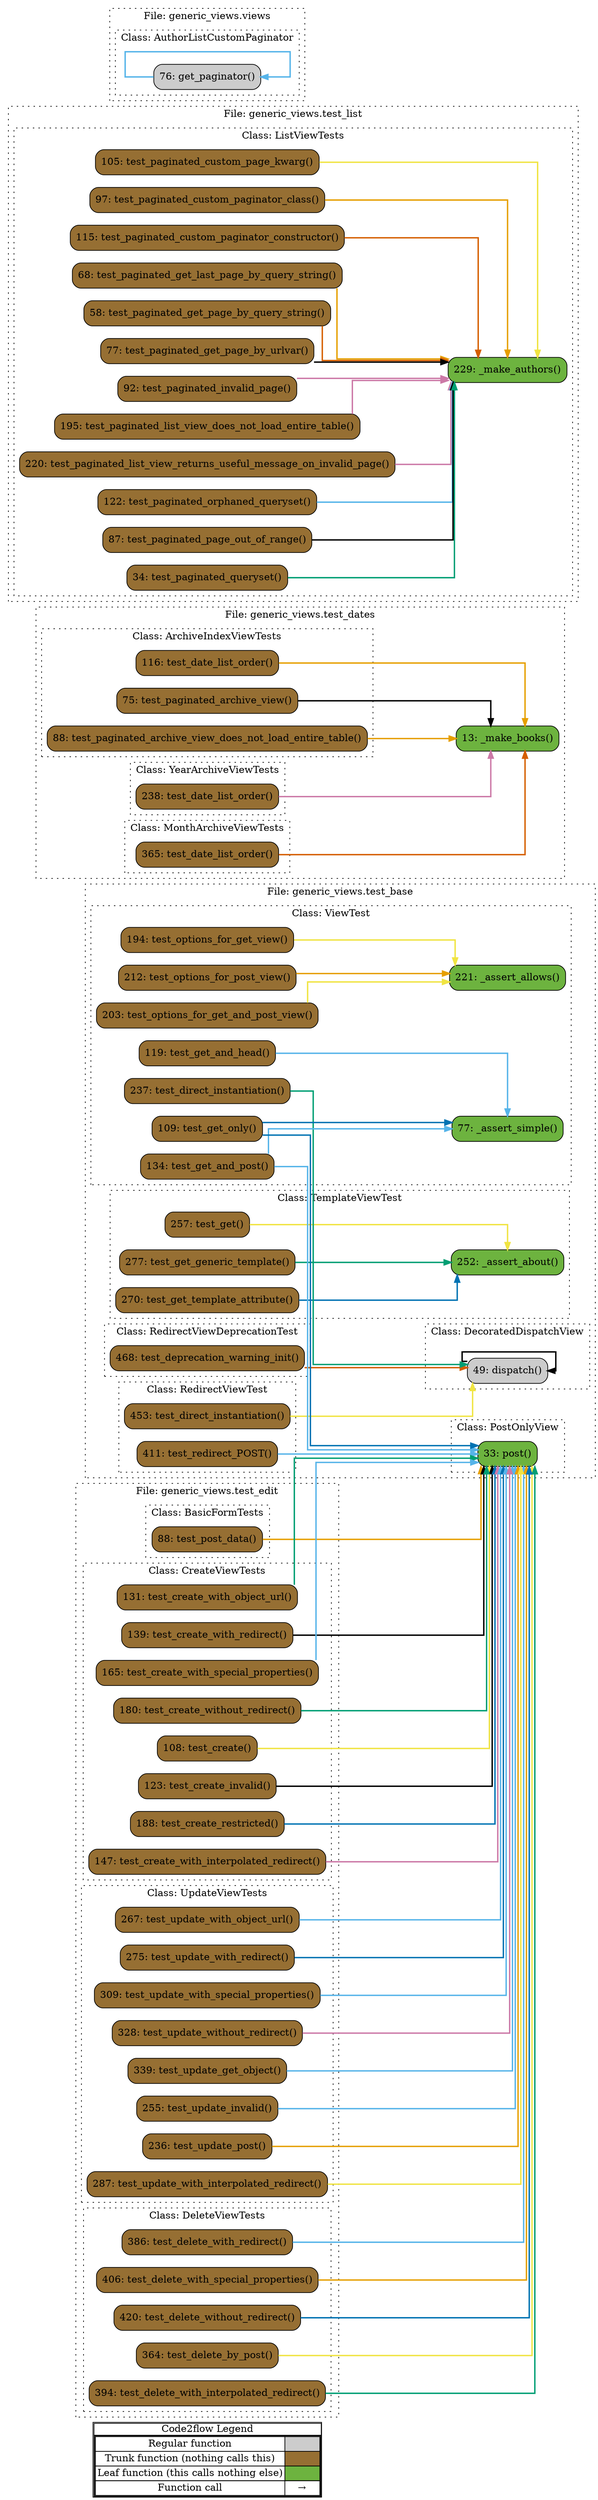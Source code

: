 digraph G {
concentrate=true;
splines="ortho";
rankdir="LR";
subgraph legend{
    rank = min;
    label = "legend";
    Legend [shape=none, margin=0, label = <
        <table cellspacing="0" cellpadding="0" border="1"><tr><td>Code2flow Legend</td></tr><tr><td>
        <table cellspacing="0">
        <tr><td>Regular function</td><td width="50px" bgcolor='#cccccc'></td></tr>
        <tr><td>Trunk function (nothing calls this)</td><td bgcolor='#966F33'></td></tr>
        <tr><td>Leaf function (this calls nothing else)</td><td bgcolor='#6db33f'></td></tr>
        <tr><td>Function call</td><td><font color='black'>&#8594;</font></td></tr>
        </table></td></tr></table>
        >];
}node_9d2dcd88 [label="49: dispatch()" name="generic_views.test_base::DecoratedDispatchView.dispatch" shape="rect" style="rounded,filled" fillcolor="#cccccc" ];
node_3ec17cf9 [label="33: post()" name="generic_views.test_base::PostOnlyView.post" shape="rect" style="rounded,filled" fillcolor="#6db33f" ];
node_9af1a2de [label="468: test_deprecation_warning_init()" name="generic_views.test_base::RedirectViewDeprecationTest.test_deprecation_warning_init" shape="rect" style="rounded,filled" fillcolor="#966F33" ];
node_3887ba3c [label="453: test_direct_instantiation()" name="generic_views.test_base::RedirectViewTest.test_direct_instantiation" shape="rect" style="rounded,filled" fillcolor="#966F33" ];
node_ceeb25ea [label="411: test_redirect_POST()" name="generic_views.test_base::RedirectViewTest.test_redirect_POST" shape="rect" style="rounded,filled" fillcolor="#966F33" ];
node_bbb3bea6 [label="252: _assert_about()" name="generic_views.test_base::TemplateViewTest._assert_about" shape="rect" style="rounded,filled" fillcolor="#6db33f" ];
node_dc3cb4ec [label="257: test_get()" name="generic_views.test_base::TemplateViewTest.test_get" shape="rect" style="rounded,filled" fillcolor="#966F33" ];
node_a27fab53 [label="277: test_get_generic_template()" name="generic_views.test_base::TemplateViewTest.test_get_generic_template" shape="rect" style="rounded,filled" fillcolor="#966F33" ];
node_26da7cf5 [label="270: test_get_template_attribute()" name="generic_views.test_base::TemplateViewTest.test_get_template_attribute" shape="rect" style="rounded,filled" fillcolor="#966F33" ];
node_eb146a74 [label="221: _assert_allows()" name="generic_views.test_base::ViewTest._assert_allows" shape="rect" style="rounded,filled" fillcolor="#6db33f" ];
node_fe291594 [label="77: _assert_simple()" name="generic_views.test_base::ViewTest._assert_simple" shape="rect" style="rounded,filled" fillcolor="#6db33f" ];
node_f601ead3 [label="237: test_direct_instantiation()" name="generic_views.test_base::ViewTest.test_direct_instantiation" shape="rect" style="rounded,filled" fillcolor="#966F33" ];
node_82f025ba [label="119: test_get_and_head()" name="generic_views.test_base::ViewTest.test_get_and_head" shape="rect" style="rounded,filled" fillcolor="#966F33" ];
node_a7007d12 [label="134: test_get_and_post()" name="generic_views.test_base::ViewTest.test_get_and_post" shape="rect" style="rounded,filled" fillcolor="#966F33" ];
node_393905b5 [label="109: test_get_only()" name="generic_views.test_base::ViewTest.test_get_only" shape="rect" style="rounded,filled" fillcolor="#966F33" ];
node_f047732c [label="203: test_options_for_get_and_post_view()" name="generic_views.test_base::ViewTest.test_options_for_get_and_post_view" shape="rect" style="rounded,filled" fillcolor="#966F33" ];
node_85ad3884 [label="194: test_options_for_get_view()" name="generic_views.test_base::ViewTest.test_options_for_get_view" shape="rect" style="rounded,filled" fillcolor="#966F33" ];
node_d873c6f9 [label="212: test_options_for_post_view()" name="generic_views.test_base::ViewTest.test_options_for_post_view" shape="rect" style="rounded,filled" fillcolor="#966F33" ];
node_d8fd5eb9 [label="116: test_date_list_order()" name="generic_views.test_dates::ArchiveIndexViewTests.test_date_list_order" shape="rect" style="rounded,filled" fillcolor="#966F33" ];
node_e365a0d0 [label="75: test_paginated_archive_view()" name="generic_views.test_dates::ArchiveIndexViewTests.test_paginated_archive_view" shape="rect" style="rounded,filled" fillcolor="#966F33" ];
node_c6101ff9 [label="88: test_paginated_archive_view_does_not_load_entire_table()" name="generic_views.test_dates::ArchiveIndexViewTests.test_paginated_archive_view_does_not_load_entire_table" shape="rect" style="rounded,filled" fillcolor="#966F33" ];
node_5bbf2fc6 [label="365: test_date_list_order()" name="generic_views.test_dates::MonthArchiveViewTests.test_date_list_order" shape="rect" style="rounded,filled" fillcolor="#966F33" ];
node_a9dbcc1f [label="238: test_date_list_order()" name="generic_views.test_dates::YearArchiveViewTests.test_date_list_order" shape="rect" style="rounded,filled" fillcolor="#966F33" ];
node_e5e98a62 [label="13: _make_books()" name="generic_views.test_dates::_make_books" shape="rect" style="rounded,filled" fillcolor="#6db33f" ];
node_c8339331 [label="88: test_post_data()" name="generic_views.test_edit::BasicFormTests.test_post_data" shape="rect" style="rounded,filled" fillcolor="#966F33" ];
node_aa882354 [label="108: test_create()" name="generic_views.test_edit::CreateViewTests.test_create" shape="rect" style="rounded,filled" fillcolor="#966F33" ];
node_ef9a9d30 [label="123: test_create_invalid()" name="generic_views.test_edit::CreateViewTests.test_create_invalid" shape="rect" style="rounded,filled" fillcolor="#966F33" ];
node_35b02cdd [label="188: test_create_restricted()" name="generic_views.test_edit::CreateViewTests.test_create_restricted" shape="rect" style="rounded,filled" fillcolor="#966F33" ];
node_702ae967 [label="147: test_create_with_interpolated_redirect()" name="generic_views.test_edit::CreateViewTests.test_create_with_interpolated_redirect" shape="rect" style="rounded,filled" fillcolor="#966F33" ];
node_008fd60b [label="131: test_create_with_object_url()" name="generic_views.test_edit::CreateViewTests.test_create_with_object_url" shape="rect" style="rounded,filled" fillcolor="#966F33" ];
node_3217b528 [label="139: test_create_with_redirect()" name="generic_views.test_edit::CreateViewTests.test_create_with_redirect" shape="rect" style="rounded,filled" fillcolor="#966F33" ];
node_e41e9822 [label="165: test_create_with_special_properties()" name="generic_views.test_edit::CreateViewTests.test_create_with_special_properties" shape="rect" style="rounded,filled" fillcolor="#966F33" ];
node_4b526613 [label="180: test_create_without_redirect()" name="generic_views.test_edit::CreateViewTests.test_create_without_redirect" shape="rect" style="rounded,filled" fillcolor="#966F33" ];
node_b0f7ad04 [label="364: test_delete_by_post()" name="generic_views.test_edit::DeleteViewTests.test_delete_by_post" shape="rect" style="rounded,filled" fillcolor="#966F33" ];
node_a7d2ef2b [label="394: test_delete_with_interpolated_redirect()" name="generic_views.test_edit::DeleteViewTests.test_delete_with_interpolated_redirect" shape="rect" style="rounded,filled" fillcolor="#966F33" ];
node_6726513a [label="386: test_delete_with_redirect()" name="generic_views.test_edit::DeleteViewTests.test_delete_with_redirect" shape="rect" style="rounded,filled" fillcolor="#966F33" ];
node_4aef70e1 [label="406: test_delete_with_special_properties()" name="generic_views.test_edit::DeleteViewTests.test_delete_with_special_properties" shape="rect" style="rounded,filled" fillcolor="#966F33" ];
node_0efb5d35 [label="420: test_delete_without_redirect()" name="generic_views.test_edit::DeleteViewTests.test_delete_without_redirect" shape="rect" style="rounded,filled" fillcolor="#966F33" ];
node_10bc6d9a [label="339: test_update_get_object()" name="generic_views.test_edit::UpdateViewTests.test_update_get_object" shape="rect" style="rounded,filled" fillcolor="#966F33" ];
node_d4de7822 [label="255: test_update_invalid()" name="generic_views.test_edit::UpdateViewTests.test_update_invalid" shape="rect" style="rounded,filled" fillcolor="#966F33" ];
node_61f739f9 [label="236: test_update_post()" name="generic_views.test_edit::UpdateViewTests.test_update_post" shape="rect" style="rounded,filled" fillcolor="#966F33" ];
node_2108bfa4 [label="287: test_update_with_interpolated_redirect()" name="generic_views.test_edit::UpdateViewTests.test_update_with_interpolated_redirect" shape="rect" style="rounded,filled" fillcolor="#966F33" ];
node_8a07a102 [label="267: test_update_with_object_url()" name="generic_views.test_edit::UpdateViewTests.test_update_with_object_url" shape="rect" style="rounded,filled" fillcolor="#966F33" ];
node_1b5802dd [label="275: test_update_with_redirect()" name="generic_views.test_edit::UpdateViewTests.test_update_with_redirect" shape="rect" style="rounded,filled" fillcolor="#966F33" ];
node_d55c19a2 [label="309: test_update_with_special_properties()" name="generic_views.test_edit::UpdateViewTests.test_update_with_special_properties" shape="rect" style="rounded,filled" fillcolor="#966F33" ];
node_8b56721f [label="328: test_update_without_redirect()" name="generic_views.test_edit::UpdateViewTests.test_update_without_redirect" shape="rect" style="rounded,filled" fillcolor="#966F33" ];
node_83bf6fba [label="229: _make_authors()" name="generic_views.test_list::ListViewTests._make_authors" shape="rect" style="rounded,filled" fillcolor="#6db33f" ];
node_5f7f329c [label="105: test_paginated_custom_page_kwarg()" name="generic_views.test_list::ListViewTests.test_paginated_custom_page_kwarg" shape="rect" style="rounded,filled" fillcolor="#966F33" ];
node_ceb67fc1 [label="97: test_paginated_custom_paginator_class()" name="generic_views.test_list::ListViewTests.test_paginated_custom_paginator_class" shape="rect" style="rounded,filled" fillcolor="#966F33" ];
node_4fa7687e [label="115: test_paginated_custom_paginator_constructor()" name="generic_views.test_list::ListViewTests.test_paginated_custom_paginator_constructor" shape="rect" style="rounded,filled" fillcolor="#966F33" ];
node_f6bf1fc9 [label="68: test_paginated_get_last_page_by_query_string()" name="generic_views.test_list::ListViewTests.test_paginated_get_last_page_by_query_string" shape="rect" style="rounded,filled" fillcolor="#966F33" ];
node_bbb218f6 [label="58: test_paginated_get_page_by_query_string()" name="generic_views.test_list::ListViewTests.test_paginated_get_page_by_query_string" shape="rect" style="rounded,filled" fillcolor="#966F33" ];
node_15a430f8 [label="77: test_paginated_get_page_by_urlvar()" name="generic_views.test_list::ListViewTests.test_paginated_get_page_by_urlvar" shape="rect" style="rounded,filled" fillcolor="#966F33" ];
node_80c42cff [label="92: test_paginated_invalid_page()" name="generic_views.test_list::ListViewTests.test_paginated_invalid_page" shape="rect" style="rounded,filled" fillcolor="#966F33" ];
node_3a82bd37 [label="195: test_paginated_list_view_does_not_load_entire_table()" name="generic_views.test_list::ListViewTests.test_paginated_list_view_does_not_load_entire_table" shape="rect" style="rounded,filled" fillcolor="#966F33" ];
node_afe8c69f [label="220: test_paginated_list_view_returns_useful_message_on_invalid_page()" name="generic_views.test_list::ListViewTests.test_paginated_list_view_returns_useful_message_on_invalid_page" shape="rect" style="rounded,filled" fillcolor="#966F33" ];
node_12f7c582 [label="122: test_paginated_orphaned_queryset()" name="generic_views.test_list::ListViewTests.test_paginated_orphaned_queryset" shape="rect" style="rounded,filled" fillcolor="#966F33" ];
node_ec5d0fe0 [label="87: test_paginated_page_out_of_range()" name="generic_views.test_list::ListViewTests.test_paginated_page_out_of_range" shape="rect" style="rounded,filled" fillcolor="#966F33" ];
node_0989c1b3 [label="34: test_paginated_queryset()" name="generic_views.test_list::ListViewTests.test_paginated_queryset" shape="rect" style="rounded,filled" fillcolor="#966F33" ];
node_d9fdc6fa [label="76: get_paginator()" name="generic_views.views::AuthorListCustomPaginator.get_paginator" shape="rect" style="rounded,filled" fillcolor="#cccccc" ];
node_9d2dcd88 -> node_9d2dcd88 [color="#000000" penwidth="2"];
node_9af1a2de -> node_9d2dcd88 [color="#D55E00" penwidth="2"];
node_3887ba3c -> node_9d2dcd88 [color="#F0E442" penwidth="2"];
node_ceeb25ea -> node_3ec17cf9 [color="#56B4E9" penwidth="2"];
node_dc3cb4ec -> node_bbb3bea6 [color="#F0E442" penwidth="2"];
node_a27fab53 -> node_bbb3bea6 [color="#009E73" penwidth="2"];
node_26da7cf5 -> node_bbb3bea6 [color="#0072B2" penwidth="2"];
node_f601ead3 -> node_9d2dcd88 [color="#009E73" penwidth="2"];
node_82f025ba -> node_fe291594 [color="#56B4E9" penwidth="2"];
node_a7007d12 -> node_3ec17cf9 [color="#56B4E9" penwidth="2"];
node_a7007d12 -> node_fe291594 [color="#56B4E9" penwidth="2"];
node_a7007d12 -> node_fe291594 [color="#56B4E9" penwidth="2"];
node_393905b5 -> node_3ec17cf9 [color="#0072B2" penwidth="2"];
node_393905b5 -> node_fe291594 [color="#0072B2" penwidth="2"];
node_f047732c -> node_eb146a74 [color="#F0E442" penwidth="2"];
node_85ad3884 -> node_eb146a74 [color="#F0E442" penwidth="2"];
node_d873c6f9 -> node_eb146a74 [color="#E69F00" penwidth="2"];
node_d8fd5eb9 -> node_e5e98a62 [color="#E69F00" penwidth="2"];
node_e365a0d0 -> node_e5e98a62 [color="#000000" penwidth="2"];
node_c6101ff9 -> node_e5e98a62 [color="#E69F00" penwidth="2"];
node_5bbf2fc6 -> node_e5e98a62 [color="#D55E00" penwidth="2"];
node_a9dbcc1f -> node_e5e98a62 [color="#CC79A7" penwidth="2"];
node_c8339331 -> node_3ec17cf9 [color="#E69F00" penwidth="2"];
node_aa882354 -> node_3ec17cf9 [color="#F0E442" penwidth="2"];
node_ef9a9d30 -> node_3ec17cf9 [color="#000000" penwidth="2"];
node_35b02cdd -> node_3ec17cf9 [color="#0072B2" penwidth="2"];
node_702ae967 -> node_3ec17cf9 [color="#CC79A7" penwidth="2"];
node_702ae967 -> node_3ec17cf9 [color="#CC79A7" penwidth="2"];
node_008fd60b -> node_3ec17cf9 [color="#009E73" penwidth="2"];
node_3217b528 -> node_3ec17cf9 [color="#000000" penwidth="2"];
node_e41e9822 -> node_3ec17cf9 [color="#56B4E9" penwidth="2"];
node_4b526613 -> node_3ec17cf9 [color="#009E73" penwidth="2"];
node_b0f7ad04 -> node_3ec17cf9 [color="#F0E442" penwidth="2"];
node_a7d2ef2b -> node_3ec17cf9 [color="#009E73" penwidth="2"];
node_a7d2ef2b -> node_3ec17cf9 [color="#009E73" penwidth="2"];
node_6726513a -> node_3ec17cf9 [color="#56B4E9" penwidth="2"];
node_4aef70e1 -> node_3ec17cf9 [color="#E69F00" penwidth="2"];
node_0efb5d35 -> node_3ec17cf9 [color="#0072B2" penwidth="2"];
node_10bc6d9a -> node_3ec17cf9 [color="#56B4E9" penwidth="2"];
node_d4de7822 -> node_3ec17cf9 [color="#56B4E9" penwidth="2"];
node_61f739f9 -> node_3ec17cf9 [color="#E69F00" penwidth="2"];
node_2108bfa4 -> node_3ec17cf9 [color="#F0E442" penwidth="2"];
node_2108bfa4 -> node_3ec17cf9 [color="#F0E442" penwidth="2"];
node_8a07a102 -> node_3ec17cf9 [color="#56B4E9" penwidth="2"];
node_1b5802dd -> node_3ec17cf9 [color="#0072B2" penwidth="2"];
node_d55c19a2 -> node_3ec17cf9 [color="#56B4E9" penwidth="2"];
node_8b56721f -> node_3ec17cf9 [color="#CC79A7" penwidth="2"];
node_5f7f329c -> node_83bf6fba [color="#F0E442" penwidth="2"];
node_ceb67fc1 -> node_83bf6fba [color="#E69F00" penwidth="2"];
node_4fa7687e -> node_83bf6fba [color="#D55E00" penwidth="2"];
node_f6bf1fc9 -> node_83bf6fba [color="#E69F00" penwidth="2"];
node_bbb218f6 -> node_83bf6fba [color="#D55E00" penwidth="2"];
node_15a430f8 -> node_83bf6fba [color="#000000" penwidth="2"];
node_80c42cff -> node_83bf6fba [color="#CC79A7" penwidth="2"];
node_3a82bd37 -> node_83bf6fba [color="#CC79A7" penwidth="2"];
node_afe8c69f -> node_83bf6fba [color="#CC79A7" penwidth="2"];
node_12f7c582 -> node_83bf6fba [color="#56B4E9" penwidth="2"];
node_ec5d0fe0 -> node_83bf6fba [color="#000000" penwidth="2"];
node_0989c1b3 -> node_83bf6fba [color="#009E73" penwidth="2"];
node_d9fdc6fa -> node_d9fdc6fa [color="#56B4E9" penwidth="2"];
subgraph cluster_0745db07 {
    label="File: generic_views.test_base";
    name="generic_views.test_base";
    style="filled";
    graph[style=dotted];
    subgraph cluster_e11a4e11 {
        node_3ec17cf9;
        label="Class: PostOnlyView";
        name="PostOnlyView";
        style="filled";
        graph[style=dotted];
    };
    subgraph cluster_e06c2140 {
        node_9d2dcd88;
        label="Class: DecoratedDispatchView";
        name="DecoratedDispatchView";
        style="filled";
        graph[style=dotted];
    };
    subgraph cluster_15886a6a {
        node_fe291594 node_393905b5 node_82f025ba node_a7007d12 node_85ad3884 node_f047732c node_d873c6f9 node_eb146a74 node_f601ead3;
        label="Class: ViewTest";
        name="ViewTest";
        style="filled";
        graph[style=dotted];
    };
    subgraph cluster_aa124d10 {
        node_bbb3bea6 node_dc3cb4ec node_26da7cf5 node_a27fab53;
        label="Class: TemplateViewTest";
        name="TemplateViewTest";
        style="filled";
        graph[style=dotted];
    };
    subgraph cluster_cd36f55a {
        node_ceeb25ea node_3887ba3c;
        label="Class: RedirectViewTest";
        name="RedirectViewTest";
        style="filled";
        graph[style=dotted];
    };
    subgraph cluster_a93968f9 {
        node_9af1a2de;
        label="Class: RedirectViewDeprecationTest";
        name="RedirectViewDeprecationTest";
        style="filled";
        graph[style=dotted];
    };
};
subgraph cluster_e1848736 {
    node_e5e98a62;
    label="File: generic_views.test_dates";
    name="generic_views.test_dates";
    style="filled";
    graph[style=dotted];
    subgraph cluster_bc318c54 {
        node_e365a0d0 node_c6101ff9 node_d8fd5eb9;
        label="Class: ArchiveIndexViewTests";
        name="ArchiveIndexViewTests";
        style="filled";
        graph[style=dotted];
    };
    subgraph cluster_06e622a3 {
        node_a9dbcc1f;
        label="Class: YearArchiveViewTests";
        name="YearArchiveViewTests";
        style="filled";
        graph[style=dotted];
    };
    subgraph cluster_1234365b {
        node_5bbf2fc6;
        label="Class: MonthArchiveViewTests";
        name="MonthArchiveViewTests";
        style="filled";
        graph[style=dotted];
    };
};
subgraph cluster_ae33e8a8 {
    label="File: generic_views.test_edit";
    name="generic_views.test_edit";
    style="filled";
    graph[style=dotted];
    subgraph cluster_6e7d681d {
        node_c8339331;
        label="Class: BasicFormTests";
        name="BasicFormTests";
        style="filled";
        graph[style=dotted];
    };
    subgraph cluster_ae9320f5 {
        node_aa882354 node_ef9a9d30 node_008fd60b node_3217b528 node_702ae967 node_e41e9822 node_4b526613 node_35b02cdd;
        label="Class: CreateViewTests";
        name="CreateViewTests";
        style="filled";
        graph[style=dotted];
    };
    subgraph cluster_ba976ff6 {
        node_61f739f9 node_d4de7822 node_8a07a102 node_1b5802dd node_2108bfa4 node_d55c19a2 node_8b56721f node_10bc6d9a;
        label="Class: UpdateViewTests";
        name="UpdateViewTests";
        style="filled";
        graph[style=dotted];
    };
    subgraph cluster_05b9eab1 {
        node_b0f7ad04 node_6726513a node_a7d2ef2b node_4aef70e1 node_0efb5d35;
        label="Class: DeleteViewTests";
        name="DeleteViewTests";
        style="filled";
        graph[style=dotted];
    };
};
subgraph cluster_a1cd686f {
    label="File: generic_views.test_list";
    name="generic_views.test_list";
    style="filled";
    graph[style=dotted];
    subgraph cluster_d4682f9f {
        node_0989c1b3 node_bbb218f6 node_f6bf1fc9 node_15a430f8 node_ec5d0fe0 node_80c42cff node_ceb67fc1 node_5f7f329c node_4fa7687e node_12f7c582 node_3a82bd37 node_afe8c69f node_83bf6fba;
        label="Class: ListViewTests";
        name="ListViewTests";
        style="filled";
        graph[style=dotted];
    };
};
subgraph cluster_ff5cf090 {
    label="File: generic_views.views";
    name="generic_views.views";
    style="filled";
    graph[style=dotted];
    subgraph cluster_fcb89580 {
        node_d9fdc6fa;
        label="Class: AuthorListCustomPaginator";
        name="AuthorListCustomPaginator";
        style="filled";
        graph[style=dotted];
    };
};
}
